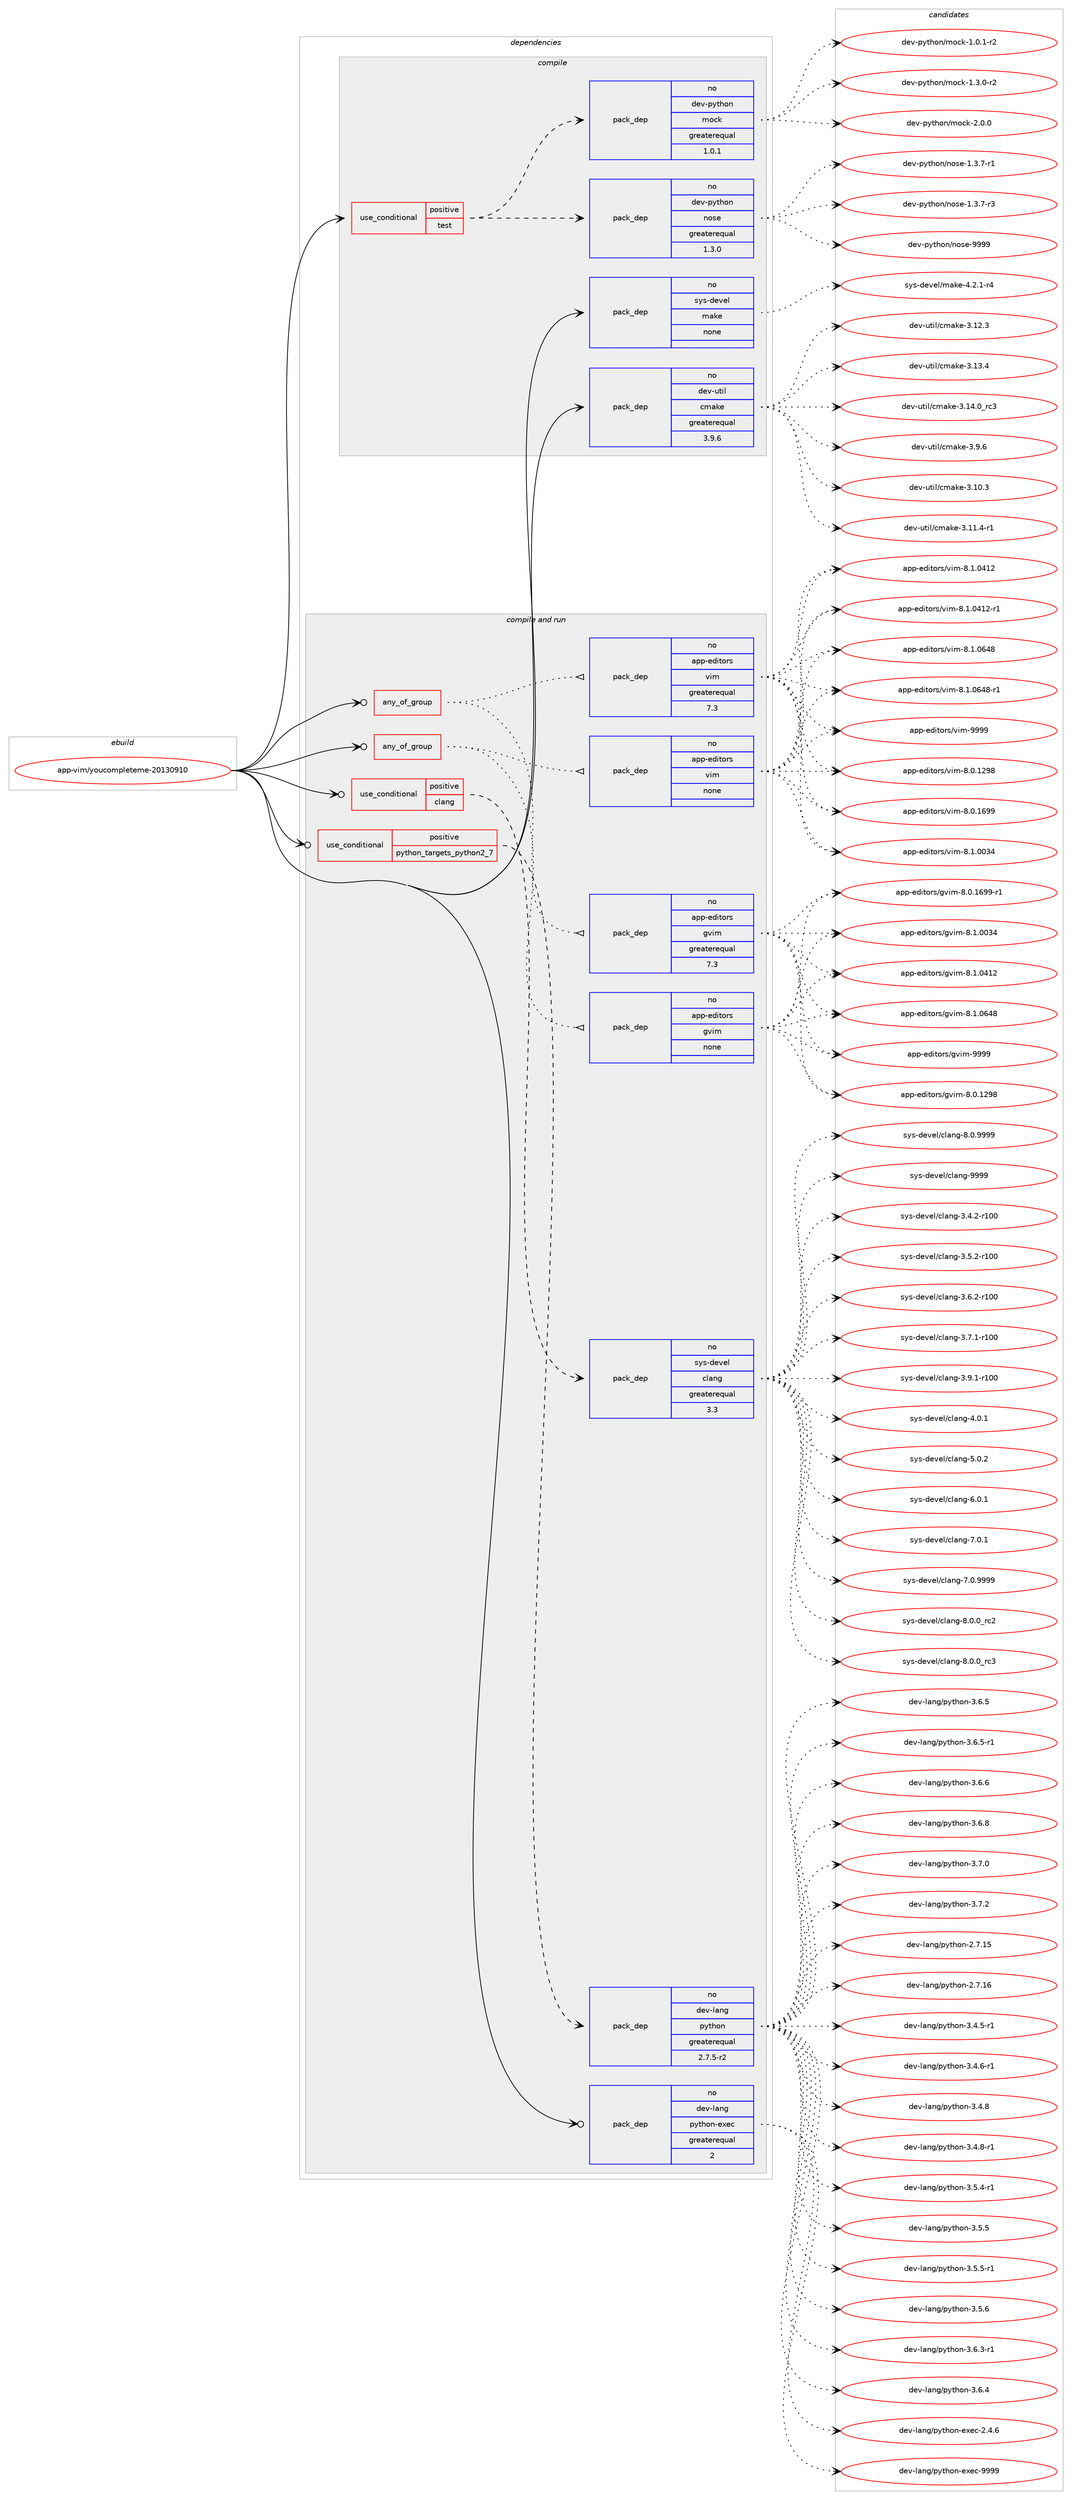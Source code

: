 digraph prolog {

# *************
# Graph options
# *************

newrank=true;
concentrate=true;
compound=true;
graph [rankdir=LR,fontname=Helvetica,fontsize=10,ranksep=1.5];#, ranksep=2.5, nodesep=0.2];
edge  [arrowhead=vee];
node  [fontname=Helvetica,fontsize=10];

# **********
# The ebuild
# **********

subgraph cluster_leftcol {
color=gray;
rank=same;
label=<<i>ebuild</i>>;
id [label="app-vim/youcompleteme-20130910", color=red, width=4, href="../app-vim/youcompleteme-20130910.svg"];
}

# ****************
# The dependencies
# ****************

subgraph cluster_midcol {
color=gray;
label=<<i>dependencies</i>>;
subgraph cluster_compile {
fillcolor="#eeeeee";
style=filled;
label=<<i>compile</i>>;
subgraph cond356424 {
dependency1314956 [label=<<TABLE BORDER="0" CELLBORDER="1" CELLSPACING="0" CELLPADDING="4"><TR><TD ROWSPAN="3" CELLPADDING="10">use_conditional</TD></TR><TR><TD>positive</TD></TR><TR><TD>test</TD></TR></TABLE>>, shape=none, color=red];
subgraph pack937686 {
dependency1314957 [label=<<TABLE BORDER="0" CELLBORDER="1" CELLSPACING="0" CELLPADDING="4" WIDTH="220"><TR><TD ROWSPAN="6" CELLPADDING="30">pack_dep</TD></TR><TR><TD WIDTH="110">no</TD></TR><TR><TD>dev-python</TD></TR><TR><TD>mock</TD></TR><TR><TD>greaterequal</TD></TR><TR><TD>1.0.1</TD></TR></TABLE>>, shape=none, color=blue];
}
dependency1314956:e -> dependency1314957:w [weight=20,style="dashed",arrowhead="vee"];
subgraph pack937687 {
dependency1314958 [label=<<TABLE BORDER="0" CELLBORDER="1" CELLSPACING="0" CELLPADDING="4" WIDTH="220"><TR><TD ROWSPAN="6" CELLPADDING="30">pack_dep</TD></TR><TR><TD WIDTH="110">no</TD></TR><TR><TD>dev-python</TD></TR><TR><TD>nose</TD></TR><TR><TD>greaterequal</TD></TR><TR><TD>1.3.0</TD></TR></TABLE>>, shape=none, color=blue];
}
dependency1314956:e -> dependency1314958:w [weight=20,style="dashed",arrowhead="vee"];
}
id:e -> dependency1314956:w [weight=20,style="solid",arrowhead="vee"];
subgraph pack937688 {
dependency1314959 [label=<<TABLE BORDER="0" CELLBORDER="1" CELLSPACING="0" CELLPADDING="4" WIDTH="220"><TR><TD ROWSPAN="6" CELLPADDING="30">pack_dep</TD></TR><TR><TD WIDTH="110">no</TD></TR><TR><TD>dev-util</TD></TR><TR><TD>cmake</TD></TR><TR><TD>greaterequal</TD></TR><TR><TD>3.9.6</TD></TR></TABLE>>, shape=none, color=blue];
}
id:e -> dependency1314959:w [weight=20,style="solid",arrowhead="vee"];
subgraph pack937689 {
dependency1314960 [label=<<TABLE BORDER="0" CELLBORDER="1" CELLSPACING="0" CELLPADDING="4" WIDTH="220"><TR><TD ROWSPAN="6" CELLPADDING="30">pack_dep</TD></TR><TR><TD WIDTH="110">no</TD></TR><TR><TD>sys-devel</TD></TR><TR><TD>make</TD></TR><TR><TD>none</TD></TR><TR><TD></TD></TR></TABLE>>, shape=none, color=blue];
}
id:e -> dependency1314960:w [weight=20,style="solid",arrowhead="vee"];
}
subgraph cluster_compileandrun {
fillcolor="#eeeeee";
style=filled;
label=<<i>compile and run</i>>;
subgraph any20296 {
dependency1314961 [label=<<TABLE BORDER="0" CELLBORDER="1" CELLSPACING="0" CELLPADDING="4"><TR><TD CELLPADDING="10">any_of_group</TD></TR></TABLE>>, shape=none, color=red];subgraph pack937690 {
dependency1314962 [label=<<TABLE BORDER="0" CELLBORDER="1" CELLSPACING="0" CELLPADDING="4" WIDTH="220"><TR><TD ROWSPAN="6" CELLPADDING="30">pack_dep</TD></TR><TR><TD WIDTH="110">no</TD></TR><TR><TD>app-editors</TD></TR><TR><TD>vim</TD></TR><TR><TD>greaterequal</TD></TR><TR><TD>7.3</TD></TR></TABLE>>, shape=none, color=blue];
}
dependency1314961:e -> dependency1314962:w [weight=20,style="dotted",arrowhead="oinv"];
subgraph pack937691 {
dependency1314963 [label=<<TABLE BORDER="0" CELLBORDER="1" CELLSPACING="0" CELLPADDING="4" WIDTH="220"><TR><TD ROWSPAN="6" CELLPADDING="30">pack_dep</TD></TR><TR><TD WIDTH="110">no</TD></TR><TR><TD>app-editors</TD></TR><TR><TD>gvim</TD></TR><TR><TD>greaterequal</TD></TR><TR><TD>7.3</TD></TR></TABLE>>, shape=none, color=blue];
}
dependency1314961:e -> dependency1314963:w [weight=20,style="dotted",arrowhead="oinv"];
}
id:e -> dependency1314961:w [weight=20,style="solid",arrowhead="odotvee"];
subgraph any20297 {
dependency1314964 [label=<<TABLE BORDER="0" CELLBORDER="1" CELLSPACING="0" CELLPADDING="4"><TR><TD CELLPADDING="10">any_of_group</TD></TR></TABLE>>, shape=none, color=red];subgraph pack937692 {
dependency1314965 [label=<<TABLE BORDER="0" CELLBORDER="1" CELLSPACING="0" CELLPADDING="4" WIDTH="220"><TR><TD ROWSPAN="6" CELLPADDING="30">pack_dep</TD></TR><TR><TD WIDTH="110">no</TD></TR><TR><TD>app-editors</TD></TR><TR><TD>vim</TD></TR><TR><TD>none</TD></TR><TR><TD></TD></TR></TABLE>>, shape=none, color=blue];
}
dependency1314964:e -> dependency1314965:w [weight=20,style="dotted",arrowhead="oinv"];
subgraph pack937693 {
dependency1314966 [label=<<TABLE BORDER="0" CELLBORDER="1" CELLSPACING="0" CELLPADDING="4" WIDTH="220"><TR><TD ROWSPAN="6" CELLPADDING="30">pack_dep</TD></TR><TR><TD WIDTH="110">no</TD></TR><TR><TD>app-editors</TD></TR><TR><TD>gvim</TD></TR><TR><TD>none</TD></TR><TR><TD></TD></TR></TABLE>>, shape=none, color=blue];
}
dependency1314964:e -> dependency1314966:w [weight=20,style="dotted",arrowhead="oinv"];
}
id:e -> dependency1314964:w [weight=20,style="solid",arrowhead="odotvee"];
subgraph cond356425 {
dependency1314967 [label=<<TABLE BORDER="0" CELLBORDER="1" CELLSPACING="0" CELLPADDING="4"><TR><TD ROWSPAN="3" CELLPADDING="10">use_conditional</TD></TR><TR><TD>positive</TD></TR><TR><TD>clang</TD></TR></TABLE>>, shape=none, color=red];
subgraph pack937694 {
dependency1314968 [label=<<TABLE BORDER="0" CELLBORDER="1" CELLSPACING="0" CELLPADDING="4" WIDTH="220"><TR><TD ROWSPAN="6" CELLPADDING="30">pack_dep</TD></TR><TR><TD WIDTH="110">no</TD></TR><TR><TD>sys-devel</TD></TR><TR><TD>clang</TD></TR><TR><TD>greaterequal</TD></TR><TR><TD>3.3</TD></TR></TABLE>>, shape=none, color=blue];
}
dependency1314967:e -> dependency1314968:w [weight=20,style="dashed",arrowhead="vee"];
}
id:e -> dependency1314967:w [weight=20,style="solid",arrowhead="odotvee"];
subgraph cond356426 {
dependency1314969 [label=<<TABLE BORDER="0" CELLBORDER="1" CELLSPACING="0" CELLPADDING="4"><TR><TD ROWSPAN="3" CELLPADDING="10">use_conditional</TD></TR><TR><TD>positive</TD></TR><TR><TD>python_targets_python2_7</TD></TR></TABLE>>, shape=none, color=red];
subgraph pack937695 {
dependency1314970 [label=<<TABLE BORDER="0" CELLBORDER="1" CELLSPACING="0" CELLPADDING="4" WIDTH="220"><TR><TD ROWSPAN="6" CELLPADDING="30">pack_dep</TD></TR><TR><TD WIDTH="110">no</TD></TR><TR><TD>dev-lang</TD></TR><TR><TD>python</TD></TR><TR><TD>greaterequal</TD></TR><TR><TD>2.7.5-r2</TD></TR></TABLE>>, shape=none, color=blue];
}
dependency1314969:e -> dependency1314970:w [weight=20,style="dashed",arrowhead="vee"];
}
id:e -> dependency1314969:w [weight=20,style="solid",arrowhead="odotvee"];
subgraph pack937696 {
dependency1314971 [label=<<TABLE BORDER="0" CELLBORDER="1" CELLSPACING="0" CELLPADDING="4" WIDTH="220"><TR><TD ROWSPAN="6" CELLPADDING="30">pack_dep</TD></TR><TR><TD WIDTH="110">no</TD></TR><TR><TD>dev-lang</TD></TR><TR><TD>python-exec</TD></TR><TR><TD>greaterequal</TD></TR><TR><TD>2</TD></TR></TABLE>>, shape=none, color=blue];
}
id:e -> dependency1314971:w [weight=20,style="solid",arrowhead="odotvee"];
}
subgraph cluster_run {
fillcolor="#eeeeee";
style=filled;
label=<<i>run</i>>;
}
}

# **************
# The candidates
# **************

subgraph cluster_choices {
rank=same;
color=gray;
label=<<i>candidates</i>>;

subgraph choice937686 {
color=black;
nodesep=1;
choice1001011184511212111610411111047109111991074549464846494511450 [label="dev-python/mock-1.0.1-r2", color=red, width=4,href="../dev-python/mock-1.0.1-r2.svg"];
choice1001011184511212111610411111047109111991074549465146484511450 [label="dev-python/mock-1.3.0-r2", color=red, width=4,href="../dev-python/mock-1.3.0-r2.svg"];
choice100101118451121211161041111104710911199107455046484648 [label="dev-python/mock-2.0.0", color=red, width=4,href="../dev-python/mock-2.0.0.svg"];
dependency1314957:e -> choice1001011184511212111610411111047109111991074549464846494511450:w [style=dotted,weight="100"];
dependency1314957:e -> choice1001011184511212111610411111047109111991074549465146484511450:w [style=dotted,weight="100"];
dependency1314957:e -> choice100101118451121211161041111104710911199107455046484648:w [style=dotted,weight="100"];
}
subgraph choice937687 {
color=black;
nodesep=1;
choice10010111845112121116104111110471101111151014549465146554511449 [label="dev-python/nose-1.3.7-r1", color=red, width=4,href="../dev-python/nose-1.3.7-r1.svg"];
choice10010111845112121116104111110471101111151014549465146554511451 [label="dev-python/nose-1.3.7-r3", color=red, width=4,href="../dev-python/nose-1.3.7-r3.svg"];
choice10010111845112121116104111110471101111151014557575757 [label="dev-python/nose-9999", color=red, width=4,href="../dev-python/nose-9999.svg"];
dependency1314958:e -> choice10010111845112121116104111110471101111151014549465146554511449:w [style=dotted,weight="100"];
dependency1314958:e -> choice10010111845112121116104111110471101111151014549465146554511451:w [style=dotted,weight="100"];
dependency1314958:e -> choice10010111845112121116104111110471101111151014557575757:w [style=dotted,weight="100"];
}
subgraph choice937688 {
color=black;
nodesep=1;
choice1001011184511711610510847991099710710145514649484651 [label="dev-util/cmake-3.10.3", color=red, width=4,href="../dev-util/cmake-3.10.3.svg"];
choice10010111845117116105108479910997107101455146494946524511449 [label="dev-util/cmake-3.11.4-r1", color=red, width=4,href="../dev-util/cmake-3.11.4-r1.svg"];
choice1001011184511711610510847991099710710145514649504651 [label="dev-util/cmake-3.12.3", color=red, width=4,href="../dev-util/cmake-3.12.3.svg"];
choice1001011184511711610510847991099710710145514649514652 [label="dev-util/cmake-3.13.4", color=red, width=4,href="../dev-util/cmake-3.13.4.svg"];
choice1001011184511711610510847991099710710145514649524648951149951 [label="dev-util/cmake-3.14.0_rc3", color=red, width=4,href="../dev-util/cmake-3.14.0_rc3.svg"];
choice10010111845117116105108479910997107101455146574654 [label="dev-util/cmake-3.9.6", color=red, width=4,href="../dev-util/cmake-3.9.6.svg"];
dependency1314959:e -> choice1001011184511711610510847991099710710145514649484651:w [style=dotted,weight="100"];
dependency1314959:e -> choice10010111845117116105108479910997107101455146494946524511449:w [style=dotted,weight="100"];
dependency1314959:e -> choice1001011184511711610510847991099710710145514649504651:w [style=dotted,weight="100"];
dependency1314959:e -> choice1001011184511711610510847991099710710145514649514652:w [style=dotted,weight="100"];
dependency1314959:e -> choice1001011184511711610510847991099710710145514649524648951149951:w [style=dotted,weight="100"];
dependency1314959:e -> choice10010111845117116105108479910997107101455146574654:w [style=dotted,weight="100"];
}
subgraph choice937689 {
color=black;
nodesep=1;
choice1151211154510010111810110847109971071014552465046494511452 [label="sys-devel/make-4.2.1-r4", color=red, width=4,href="../sys-devel/make-4.2.1-r4.svg"];
dependency1314960:e -> choice1151211154510010111810110847109971071014552465046494511452:w [style=dotted,weight="100"];
}
subgraph choice937690 {
color=black;
nodesep=1;
choice971121124510110010511611111411547118105109455646484649505756 [label="app-editors/vim-8.0.1298", color=red, width=4,href="../app-editors/vim-8.0.1298.svg"];
choice971121124510110010511611111411547118105109455646484649545757 [label="app-editors/vim-8.0.1699", color=red, width=4,href="../app-editors/vim-8.0.1699.svg"];
choice971121124510110010511611111411547118105109455646494648485152 [label="app-editors/vim-8.1.0034", color=red, width=4,href="../app-editors/vim-8.1.0034.svg"];
choice971121124510110010511611111411547118105109455646494648524950 [label="app-editors/vim-8.1.0412", color=red, width=4,href="../app-editors/vim-8.1.0412.svg"];
choice9711211245101100105116111114115471181051094556464946485249504511449 [label="app-editors/vim-8.1.0412-r1", color=red, width=4,href="../app-editors/vim-8.1.0412-r1.svg"];
choice971121124510110010511611111411547118105109455646494648545256 [label="app-editors/vim-8.1.0648", color=red, width=4,href="../app-editors/vim-8.1.0648.svg"];
choice9711211245101100105116111114115471181051094556464946485452564511449 [label="app-editors/vim-8.1.0648-r1", color=red, width=4,href="../app-editors/vim-8.1.0648-r1.svg"];
choice9711211245101100105116111114115471181051094557575757 [label="app-editors/vim-9999", color=red, width=4,href="../app-editors/vim-9999.svg"];
dependency1314962:e -> choice971121124510110010511611111411547118105109455646484649505756:w [style=dotted,weight="100"];
dependency1314962:e -> choice971121124510110010511611111411547118105109455646484649545757:w [style=dotted,weight="100"];
dependency1314962:e -> choice971121124510110010511611111411547118105109455646494648485152:w [style=dotted,weight="100"];
dependency1314962:e -> choice971121124510110010511611111411547118105109455646494648524950:w [style=dotted,weight="100"];
dependency1314962:e -> choice9711211245101100105116111114115471181051094556464946485249504511449:w [style=dotted,weight="100"];
dependency1314962:e -> choice971121124510110010511611111411547118105109455646494648545256:w [style=dotted,weight="100"];
dependency1314962:e -> choice9711211245101100105116111114115471181051094556464946485452564511449:w [style=dotted,weight="100"];
dependency1314962:e -> choice9711211245101100105116111114115471181051094557575757:w [style=dotted,weight="100"];
}
subgraph choice937691 {
color=black;
nodesep=1;
choice971121124510110010511611111411547103118105109455646484649505756 [label="app-editors/gvim-8.0.1298", color=red, width=4,href="../app-editors/gvim-8.0.1298.svg"];
choice9711211245101100105116111114115471031181051094556464846495457574511449 [label="app-editors/gvim-8.0.1699-r1", color=red, width=4,href="../app-editors/gvim-8.0.1699-r1.svg"];
choice971121124510110010511611111411547103118105109455646494648485152 [label="app-editors/gvim-8.1.0034", color=red, width=4,href="../app-editors/gvim-8.1.0034.svg"];
choice971121124510110010511611111411547103118105109455646494648524950 [label="app-editors/gvim-8.1.0412", color=red, width=4,href="../app-editors/gvim-8.1.0412.svg"];
choice971121124510110010511611111411547103118105109455646494648545256 [label="app-editors/gvim-8.1.0648", color=red, width=4,href="../app-editors/gvim-8.1.0648.svg"];
choice9711211245101100105116111114115471031181051094557575757 [label="app-editors/gvim-9999", color=red, width=4,href="../app-editors/gvim-9999.svg"];
dependency1314963:e -> choice971121124510110010511611111411547103118105109455646484649505756:w [style=dotted,weight="100"];
dependency1314963:e -> choice9711211245101100105116111114115471031181051094556464846495457574511449:w [style=dotted,weight="100"];
dependency1314963:e -> choice971121124510110010511611111411547103118105109455646494648485152:w [style=dotted,weight="100"];
dependency1314963:e -> choice971121124510110010511611111411547103118105109455646494648524950:w [style=dotted,weight="100"];
dependency1314963:e -> choice971121124510110010511611111411547103118105109455646494648545256:w [style=dotted,weight="100"];
dependency1314963:e -> choice9711211245101100105116111114115471031181051094557575757:w [style=dotted,weight="100"];
}
subgraph choice937692 {
color=black;
nodesep=1;
choice971121124510110010511611111411547118105109455646484649505756 [label="app-editors/vim-8.0.1298", color=red, width=4,href="../app-editors/vim-8.0.1298.svg"];
choice971121124510110010511611111411547118105109455646484649545757 [label="app-editors/vim-8.0.1699", color=red, width=4,href="../app-editors/vim-8.0.1699.svg"];
choice971121124510110010511611111411547118105109455646494648485152 [label="app-editors/vim-8.1.0034", color=red, width=4,href="../app-editors/vim-8.1.0034.svg"];
choice971121124510110010511611111411547118105109455646494648524950 [label="app-editors/vim-8.1.0412", color=red, width=4,href="../app-editors/vim-8.1.0412.svg"];
choice9711211245101100105116111114115471181051094556464946485249504511449 [label="app-editors/vim-8.1.0412-r1", color=red, width=4,href="../app-editors/vim-8.1.0412-r1.svg"];
choice971121124510110010511611111411547118105109455646494648545256 [label="app-editors/vim-8.1.0648", color=red, width=4,href="../app-editors/vim-8.1.0648.svg"];
choice9711211245101100105116111114115471181051094556464946485452564511449 [label="app-editors/vim-8.1.0648-r1", color=red, width=4,href="../app-editors/vim-8.1.0648-r1.svg"];
choice9711211245101100105116111114115471181051094557575757 [label="app-editors/vim-9999", color=red, width=4,href="../app-editors/vim-9999.svg"];
dependency1314965:e -> choice971121124510110010511611111411547118105109455646484649505756:w [style=dotted,weight="100"];
dependency1314965:e -> choice971121124510110010511611111411547118105109455646484649545757:w [style=dotted,weight="100"];
dependency1314965:e -> choice971121124510110010511611111411547118105109455646494648485152:w [style=dotted,weight="100"];
dependency1314965:e -> choice971121124510110010511611111411547118105109455646494648524950:w [style=dotted,weight="100"];
dependency1314965:e -> choice9711211245101100105116111114115471181051094556464946485249504511449:w [style=dotted,weight="100"];
dependency1314965:e -> choice971121124510110010511611111411547118105109455646494648545256:w [style=dotted,weight="100"];
dependency1314965:e -> choice9711211245101100105116111114115471181051094556464946485452564511449:w [style=dotted,weight="100"];
dependency1314965:e -> choice9711211245101100105116111114115471181051094557575757:w [style=dotted,weight="100"];
}
subgraph choice937693 {
color=black;
nodesep=1;
choice971121124510110010511611111411547103118105109455646484649505756 [label="app-editors/gvim-8.0.1298", color=red, width=4,href="../app-editors/gvim-8.0.1298.svg"];
choice9711211245101100105116111114115471031181051094556464846495457574511449 [label="app-editors/gvim-8.0.1699-r1", color=red, width=4,href="../app-editors/gvim-8.0.1699-r1.svg"];
choice971121124510110010511611111411547103118105109455646494648485152 [label="app-editors/gvim-8.1.0034", color=red, width=4,href="../app-editors/gvim-8.1.0034.svg"];
choice971121124510110010511611111411547103118105109455646494648524950 [label="app-editors/gvim-8.1.0412", color=red, width=4,href="../app-editors/gvim-8.1.0412.svg"];
choice971121124510110010511611111411547103118105109455646494648545256 [label="app-editors/gvim-8.1.0648", color=red, width=4,href="../app-editors/gvim-8.1.0648.svg"];
choice9711211245101100105116111114115471031181051094557575757 [label="app-editors/gvim-9999", color=red, width=4,href="../app-editors/gvim-9999.svg"];
dependency1314966:e -> choice971121124510110010511611111411547103118105109455646484649505756:w [style=dotted,weight="100"];
dependency1314966:e -> choice9711211245101100105116111114115471031181051094556464846495457574511449:w [style=dotted,weight="100"];
dependency1314966:e -> choice971121124510110010511611111411547103118105109455646494648485152:w [style=dotted,weight="100"];
dependency1314966:e -> choice971121124510110010511611111411547103118105109455646494648524950:w [style=dotted,weight="100"];
dependency1314966:e -> choice971121124510110010511611111411547103118105109455646494648545256:w [style=dotted,weight="100"];
dependency1314966:e -> choice9711211245101100105116111114115471031181051094557575757:w [style=dotted,weight="100"];
}
subgraph choice937694 {
color=black;
nodesep=1;
choice1151211154510010111810110847991089711010345514652465045114494848 [label="sys-devel/clang-3.4.2-r100", color=red, width=4,href="../sys-devel/clang-3.4.2-r100.svg"];
choice1151211154510010111810110847991089711010345514653465045114494848 [label="sys-devel/clang-3.5.2-r100", color=red, width=4,href="../sys-devel/clang-3.5.2-r100.svg"];
choice1151211154510010111810110847991089711010345514654465045114494848 [label="sys-devel/clang-3.6.2-r100", color=red, width=4,href="../sys-devel/clang-3.6.2-r100.svg"];
choice1151211154510010111810110847991089711010345514655464945114494848 [label="sys-devel/clang-3.7.1-r100", color=red, width=4,href="../sys-devel/clang-3.7.1-r100.svg"];
choice1151211154510010111810110847991089711010345514657464945114494848 [label="sys-devel/clang-3.9.1-r100", color=red, width=4,href="../sys-devel/clang-3.9.1-r100.svg"];
choice11512111545100101118101108479910897110103455246484649 [label="sys-devel/clang-4.0.1", color=red, width=4,href="../sys-devel/clang-4.0.1.svg"];
choice11512111545100101118101108479910897110103455346484650 [label="sys-devel/clang-5.0.2", color=red, width=4,href="../sys-devel/clang-5.0.2.svg"];
choice11512111545100101118101108479910897110103455446484649 [label="sys-devel/clang-6.0.1", color=red, width=4,href="../sys-devel/clang-6.0.1.svg"];
choice11512111545100101118101108479910897110103455546484649 [label="sys-devel/clang-7.0.1", color=red, width=4,href="../sys-devel/clang-7.0.1.svg"];
choice11512111545100101118101108479910897110103455546484657575757 [label="sys-devel/clang-7.0.9999", color=red, width=4,href="../sys-devel/clang-7.0.9999.svg"];
choice11512111545100101118101108479910897110103455646484648951149950 [label="sys-devel/clang-8.0.0_rc2", color=red, width=4,href="../sys-devel/clang-8.0.0_rc2.svg"];
choice11512111545100101118101108479910897110103455646484648951149951 [label="sys-devel/clang-8.0.0_rc3", color=red, width=4,href="../sys-devel/clang-8.0.0_rc3.svg"];
choice11512111545100101118101108479910897110103455646484657575757 [label="sys-devel/clang-8.0.9999", color=red, width=4,href="../sys-devel/clang-8.0.9999.svg"];
choice115121115451001011181011084799108971101034557575757 [label="sys-devel/clang-9999", color=red, width=4,href="../sys-devel/clang-9999.svg"];
dependency1314968:e -> choice1151211154510010111810110847991089711010345514652465045114494848:w [style=dotted,weight="100"];
dependency1314968:e -> choice1151211154510010111810110847991089711010345514653465045114494848:w [style=dotted,weight="100"];
dependency1314968:e -> choice1151211154510010111810110847991089711010345514654465045114494848:w [style=dotted,weight="100"];
dependency1314968:e -> choice1151211154510010111810110847991089711010345514655464945114494848:w [style=dotted,weight="100"];
dependency1314968:e -> choice1151211154510010111810110847991089711010345514657464945114494848:w [style=dotted,weight="100"];
dependency1314968:e -> choice11512111545100101118101108479910897110103455246484649:w [style=dotted,weight="100"];
dependency1314968:e -> choice11512111545100101118101108479910897110103455346484650:w [style=dotted,weight="100"];
dependency1314968:e -> choice11512111545100101118101108479910897110103455446484649:w [style=dotted,weight="100"];
dependency1314968:e -> choice11512111545100101118101108479910897110103455546484649:w [style=dotted,weight="100"];
dependency1314968:e -> choice11512111545100101118101108479910897110103455546484657575757:w [style=dotted,weight="100"];
dependency1314968:e -> choice11512111545100101118101108479910897110103455646484648951149950:w [style=dotted,weight="100"];
dependency1314968:e -> choice11512111545100101118101108479910897110103455646484648951149951:w [style=dotted,weight="100"];
dependency1314968:e -> choice11512111545100101118101108479910897110103455646484657575757:w [style=dotted,weight="100"];
dependency1314968:e -> choice115121115451001011181011084799108971101034557575757:w [style=dotted,weight="100"];
}
subgraph choice937695 {
color=black;
nodesep=1;
choice10010111845108971101034711212111610411111045504655464953 [label="dev-lang/python-2.7.15", color=red, width=4,href="../dev-lang/python-2.7.15.svg"];
choice10010111845108971101034711212111610411111045504655464954 [label="dev-lang/python-2.7.16", color=red, width=4,href="../dev-lang/python-2.7.16.svg"];
choice1001011184510897110103471121211161041111104551465246534511449 [label="dev-lang/python-3.4.5-r1", color=red, width=4,href="../dev-lang/python-3.4.5-r1.svg"];
choice1001011184510897110103471121211161041111104551465246544511449 [label="dev-lang/python-3.4.6-r1", color=red, width=4,href="../dev-lang/python-3.4.6-r1.svg"];
choice100101118451089711010347112121116104111110455146524656 [label="dev-lang/python-3.4.8", color=red, width=4,href="../dev-lang/python-3.4.8.svg"];
choice1001011184510897110103471121211161041111104551465246564511449 [label="dev-lang/python-3.4.8-r1", color=red, width=4,href="../dev-lang/python-3.4.8-r1.svg"];
choice1001011184510897110103471121211161041111104551465346524511449 [label="dev-lang/python-3.5.4-r1", color=red, width=4,href="../dev-lang/python-3.5.4-r1.svg"];
choice100101118451089711010347112121116104111110455146534653 [label="dev-lang/python-3.5.5", color=red, width=4,href="../dev-lang/python-3.5.5.svg"];
choice1001011184510897110103471121211161041111104551465346534511449 [label="dev-lang/python-3.5.5-r1", color=red, width=4,href="../dev-lang/python-3.5.5-r1.svg"];
choice100101118451089711010347112121116104111110455146534654 [label="dev-lang/python-3.5.6", color=red, width=4,href="../dev-lang/python-3.5.6.svg"];
choice1001011184510897110103471121211161041111104551465446514511449 [label="dev-lang/python-3.6.3-r1", color=red, width=4,href="../dev-lang/python-3.6.3-r1.svg"];
choice100101118451089711010347112121116104111110455146544652 [label="dev-lang/python-3.6.4", color=red, width=4,href="../dev-lang/python-3.6.4.svg"];
choice100101118451089711010347112121116104111110455146544653 [label="dev-lang/python-3.6.5", color=red, width=4,href="../dev-lang/python-3.6.5.svg"];
choice1001011184510897110103471121211161041111104551465446534511449 [label="dev-lang/python-3.6.5-r1", color=red, width=4,href="../dev-lang/python-3.6.5-r1.svg"];
choice100101118451089711010347112121116104111110455146544654 [label="dev-lang/python-3.6.6", color=red, width=4,href="../dev-lang/python-3.6.6.svg"];
choice100101118451089711010347112121116104111110455146544656 [label="dev-lang/python-3.6.8", color=red, width=4,href="../dev-lang/python-3.6.8.svg"];
choice100101118451089711010347112121116104111110455146554648 [label="dev-lang/python-3.7.0", color=red, width=4,href="../dev-lang/python-3.7.0.svg"];
choice100101118451089711010347112121116104111110455146554650 [label="dev-lang/python-3.7.2", color=red, width=4,href="../dev-lang/python-3.7.2.svg"];
dependency1314970:e -> choice10010111845108971101034711212111610411111045504655464953:w [style=dotted,weight="100"];
dependency1314970:e -> choice10010111845108971101034711212111610411111045504655464954:w [style=dotted,weight="100"];
dependency1314970:e -> choice1001011184510897110103471121211161041111104551465246534511449:w [style=dotted,weight="100"];
dependency1314970:e -> choice1001011184510897110103471121211161041111104551465246544511449:w [style=dotted,weight="100"];
dependency1314970:e -> choice100101118451089711010347112121116104111110455146524656:w [style=dotted,weight="100"];
dependency1314970:e -> choice1001011184510897110103471121211161041111104551465246564511449:w [style=dotted,weight="100"];
dependency1314970:e -> choice1001011184510897110103471121211161041111104551465346524511449:w [style=dotted,weight="100"];
dependency1314970:e -> choice100101118451089711010347112121116104111110455146534653:w [style=dotted,weight="100"];
dependency1314970:e -> choice1001011184510897110103471121211161041111104551465346534511449:w [style=dotted,weight="100"];
dependency1314970:e -> choice100101118451089711010347112121116104111110455146534654:w [style=dotted,weight="100"];
dependency1314970:e -> choice1001011184510897110103471121211161041111104551465446514511449:w [style=dotted,weight="100"];
dependency1314970:e -> choice100101118451089711010347112121116104111110455146544652:w [style=dotted,weight="100"];
dependency1314970:e -> choice100101118451089711010347112121116104111110455146544653:w [style=dotted,weight="100"];
dependency1314970:e -> choice1001011184510897110103471121211161041111104551465446534511449:w [style=dotted,weight="100"];
dependency1314970:e -> choice100101118451089711010347112121116104111110455146544654:w [style=dotted,weight="100"];
dependency1314970:e -> choice100101118451089711010347112121116104111110455146544656:w [style=dotted,weight="100"];
dependency1314970:e -> choice100101118451089711010347112121116104111110455146554648:w [style=dotted,weight="100"];
dependency1314970:e -> choice100101118451089711010347112121116104111110455146554650:w [style=dotted,weight="100"];
}
subgraph choice937696 {
color=black;
nodesep=1;
choice1001011184510897110103471121211161041111104510112010199455046524654 [label="dev-lang/python-exec-2.4.6", color=red, width=4,href="../dev-lang/python-exec-2.4.6.svg"];
choice10010111845108971101034711212111610411111045101120101994557575757 [label="dev-lang/python-exec-9999", color=red, width=4,href="../dev-lang/python-exec-9999.svg"];
dependency1314971:e -> choice1001011184510897110103471121211161041111104510112010199455046524654:w [style=dotted,weight="100"];
dependency1314971:e -> choice10010111845108971101034711212111610411111045101120101994557575757:w [style=dotted,weight="100"];
}
}

}
